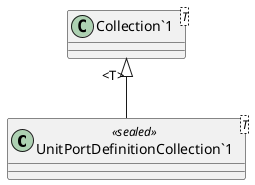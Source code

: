 @startuml
class "UnitPortDefinitionCollection`1"<T> <<sealed>> {
}
class "Collection`1"<T> {
}
"Collection`1" "<T>" <|-- "UnitPortDefinitionCollection`1"
@enduml
